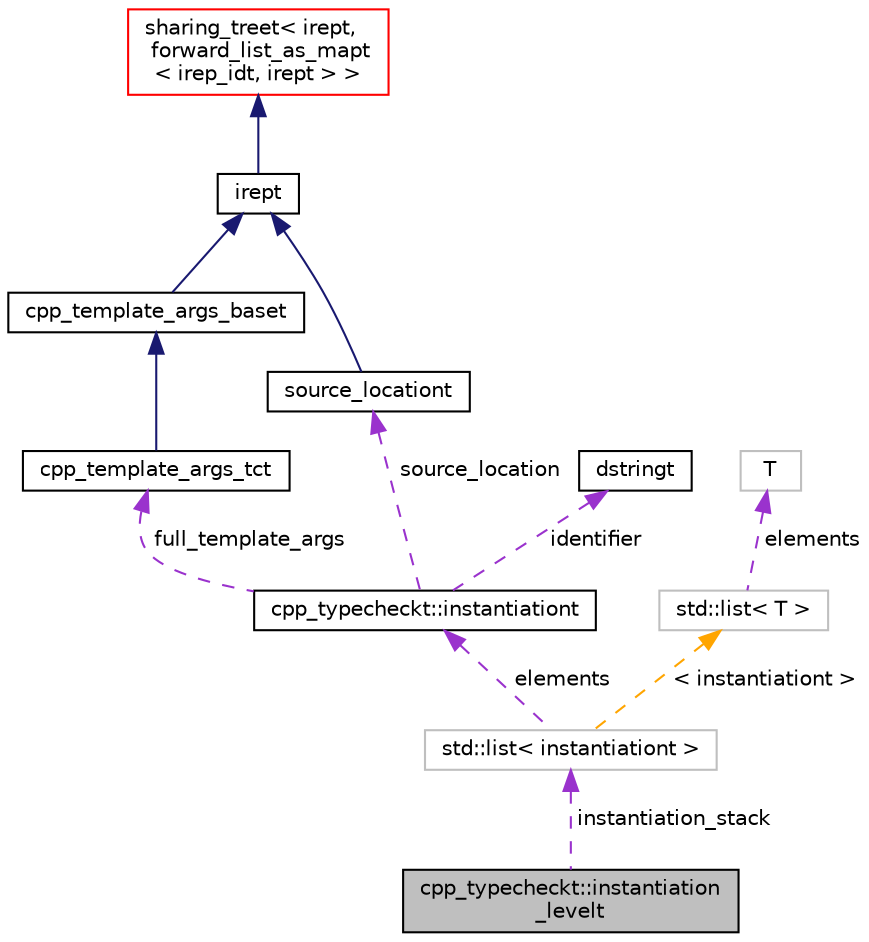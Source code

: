 digraph "cpp_typecheckt::instantiation_levelt"
{
 // LATEX_PDF_SIZE
  bgcolor="transparent";
  edge [fontname="Helvetica",fontsize="10",labelfontname="Helvetica",labelfontsize="10"];
  node [fontname="Helvetica",fontsize="10",shape=record];
  Node1 [label="cpp_typecheckt::instantiation\l_levelt",height=0.2,width=0.4,color="black", fillcolor="grey75", style="filled", fontcolor="black",tooltip=" "];
  Node2 -> Node1 [dir="back",color="darkorchid3",fontsize="10",style="dashed",label=" instantiation_stack" ,fontname="Helvetica"];
  Node2 [label="std::list\< instantiationt \>",height=0.2,width=0.4,color="grey75",tooltip=" "];
  Node3 -> Node2 [dir="back",color="darkorchid3",fontsize="10",style="dashed",label=" elements" ,fontname="Helvetica"];
  Node3 [label="cpp_typecheckt::instantiationt",height=0.2,width=0.4,color="black",URL="$classcpp__typecheckt_1_1instantiationt.html",tooltip=" "];
  Node4 -> Node3 [dir="back",color="darkorchid3",fontsize="10",style="dashed",label=" full_template_args" ,fontname="Helvetica"];
  Node4 [label="cpp_template_args_tct",height=0.2,width=0.4,color="black",URL="$classcpp__template__args__tct.html",tooltip=" "];
  Node5 -> Node4 [dir="back",color="midnightblue",fontsize="10",style="solid",fontname="Helvetica"];
  Node5 [label="cpp_template_args_baset",height=0.2,width=0.4,color="black",URL="$classcpp__template__args__baset.html",tooltip=" "];
  Node6 -> Node5 [dir="back",color="midnightblue",fontsize="10",style="solid",fontname="Helvetica"];
  Node6 [label="irept",height=0.2,width=0.4,color="black",URL="$classirept.html",tooltip="There are a large number of kinds of tree structured or tree-like data in CPROVER."];
  Node7 -> Node6 [dir="back",color="midnightblue",fontsize="10",style="solid",fontname="Helvetica"];
  Node7 [label="sharing_treet\< irept,\l forward_list_as_mapt\l\< irep_idt, irept \> \>",height=0.2,width=0.4,color="red",URL="$classsharing__treet.html",tooltip=" "];
  Node13 -> Node3 [dir="back",color="darkorchid3",fontsize="10",style="dashed",label=" identifier" ,fontname="Helvetica"];
  Node13 [label="dstringt",height=0.2,width=0.4,color="black",URL="$classdstringt.html",tooltip="dstringt has one field, an unsigned integer no which is an index into a static table of strings."];
  Node15 -> Node3 [dir="back",color="darkorchid3",fontsize="10",style="dashed",label=" source_location" ,fontname="Helvetica"];
  Node15 [label="source_locationt",height=0.2,width=0.4,color="black",URL="$classsource__locationt.html",tooltip=" "];
  Node6 -> Node15 [dir="back",color="midnightblue",fontsize="10",style="solid",fontname="Helvetica"];
  Node16 -> Node2 [dir="back",color="orange",fontsize="10",style="dashed",label=" \< instantiationt \>" ,fontname="Helvetica"];
  Node16 [label="std::list\< T \>",height=0.2,width=0.4,color="grey75",tooltip="STL class."];
  Node12 -> Node16 [dir="back",color="darkorchid3",fontsize="10",style="dashed",label=" elements" ,fontname="Helvetica"];
  Node12 [label="T",height=0.2,width=0.4,color="grey75",tooltip=" "];
}
